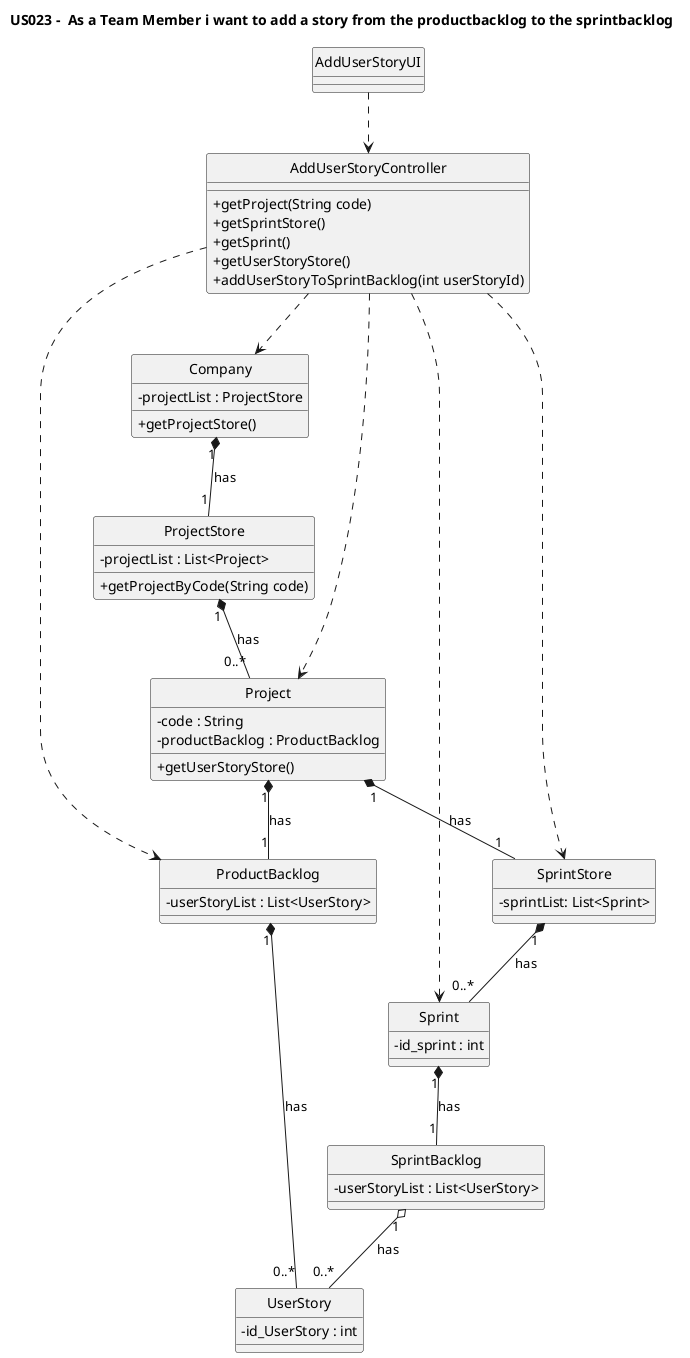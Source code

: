 @startuml
'https://plantuml.com/class-diagram

hide circle
skinparam classAttributeIconSize 0

title US023 -  As a Team Member i want to add a story from the productbacklog to the sprintbacklog

class AddUserStoryUI {
}

class AddUserStoryController {
    +getProject(String code)
    +getSprintStore()
    +getSprint()
    +getUserStoryStore()
    +addUserStoryToSprintBacklog(int userStoryId)
}

class Company {
    -projectList : ProjectStore
    +getProjectStore()
}

class ProjectStore {
-projectList : List<Project>
+getProjectByCode(String code)
}

class SprintStore {
-sprintList: List<Sprint>
}

class Sprint {
-id_sprint : int
}

class Project {
-code : String
-productBacklog : ProductBacklog
+getUserStoryStore()
}

class ProductBacklog {
-userStoryList : List<UserStory>
}

class SprintBacklog {
-userStoryList : List<UserStory>
}

class UserStory {
- id_UserStory : int
}

AddUserStoryUI ..> AddUserStoryController

AddUserStoryController ..> Company
AddUserStoryController ..> Project
AddUserStoryController ..> SprintStore
AddUserStoryController ..> ProductBacklog
AddUserStoryController ..> Sprint

Company "1" *-- "1" ProjectStore: has
ProjectStore "1" *-- "0..*" Project: has
Project "1" *-- "1" SprintStore: has
Project "1" *-- "1" ProductBacklog: has
ProductBacklog "1" *-- "0..*" UserStory: has
SprintStore "1" *-- "0..*" Sprint: has
Sprint "1" *-- "1" SprintBacklog: has
SprintBacklog "1" o-- "0..*" UserStory: has

@enduml